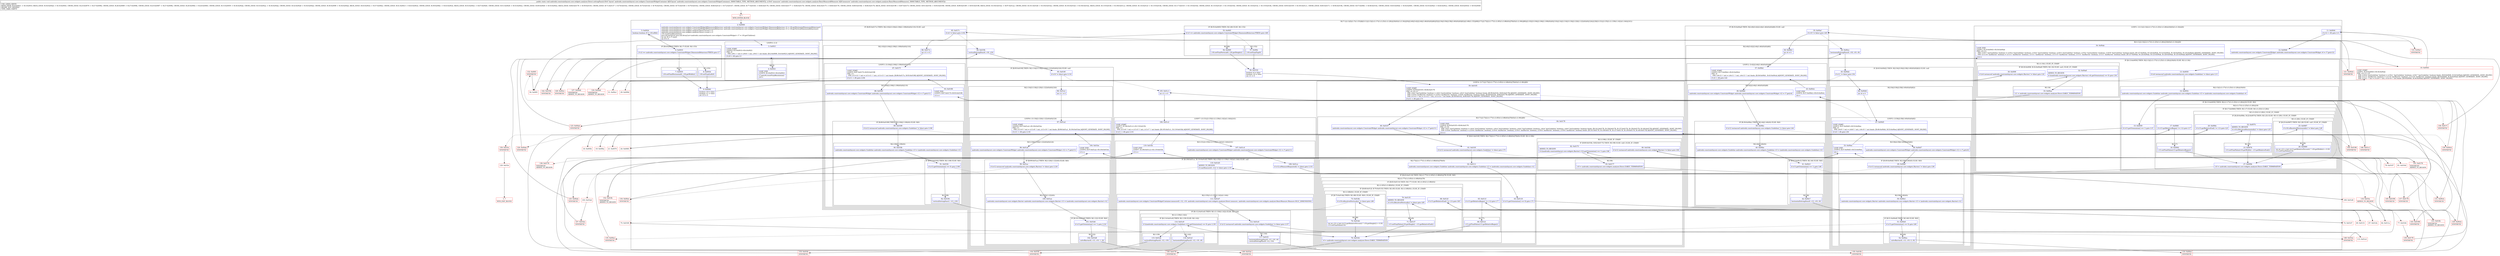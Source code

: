 digraph "CFG forandroidx.constraintlayout.core.widgets.analyzer.Direct.solvingPass(Landroidx\/constraintlayout\/core\/widgets\/ConstraintWidgetContainer;Landroidx\/constraintlayout\/core\/widgets\/analyzer\/BasicMeasure$Measurer;)V" {
subgraph cluster_Region_514141266 {
label = "R(17:1|(1:3)|5|(1:7)(1:153)|8|(3:11|(2:13|(2:(1:17)(1:(1:25)(1:(1:28)))|18)(0))(1:(1:34))|20)|(2:40|(3:42|(2:44|(1:46)(0))(0)|48))|52|(2:54|(3:56|(2:58|(1:60)(0))(0)|62))|(1:68)(1:152)|69|(3:71|(2:73|(2:(1:77)(1:(1:85)(1:(1:88)(0)))|78)(0))(1:(1:96))|80)|(2:102|(3:104|(2:106|(1:108)(0))(0)|110))|114|(2:116|(3:118|(2:120|(1:122)(0))(0)|124))|129|(3:131|(2:135|(1:(1:139)(1:142))(1:144))|141))";
node [shape=record,color=blue];
Node_2 [shape=record,label="{2\:\ 0x0000|androidx.constraintlayout.core.widgets.ConstraintWidget$DimensionBehaviour androidx.constraintlayout.core.widgets.ConstraintWidget.DimensionBehaviour r2 = r18.getHorizontalDimensionBehaviour()\landroidx.constraintlayout.core.widgets.ConstraintWidget$DimensionBehaviour androidx.constraintlayout.core.widgets.ConstraintWidget.DimensionBehaviour r3 = r18.getVerticalDimensionBehaviour()\landroidx.constraintlayout.core.widgets.analyzer.Direct.hcount = 0\landroidx.constraintlayout.core.widgets.analyzer.Direct.vcount = 0\lr18.resetFinalResolution()\ljava.util.ArrayList java.util.ArrayList\<androidx.constraintlayout.core.widgets.ConstraintWidget\> r7 = r18.getChildren()\lint int r8 = r7.size()\lint r9 = 0\l}"];
subgraph cluster_LoopRegion_335500008 {
label = "LOOP:0: (1:3)";
node [shape=record,color=blue];
Node_3 [shape=record,label="{3\:\ 0x001f|LOOP_START\lLOOP:0: B:3:0x001f\-\>B:4:0x0021\lPHI: r9 \l  PHI: (r9v1 'i' int) = (r9v0 'i' int), (r9v3 'i' int) binds: [B:2:0x0000, B:4:0x0021] A[DONT_GENERATE, DONT_INLINE]\l|if (r9 \< r8) goto L3\l}"];
subgraph cluster_Region_1711914124 {
label = "R(1:3)";
node [shape=record,color=blue];
Node_4 [shape=record,label="{4\:\ 0x0021|LOOP_END\lLOOP:0: B:3:0x001f\-\>B:4:0x0021\l|r7.get(r9).resetFinalResolution()\lr9++\l}"];
}
}
Node_5 [shape=record,label="{5\:\ 0x002d|boolean boolean r9 = r18.isRtl()\l}"];
subgraph cluster_IfRegion_637790249 {
label = "IF [B:6:0x0033] THEN: R(1:7) ELSE: R(1:153)";
node [shape=record,color=blue];
Node_6 [shape=record,label="{6\:\ 0x0033|if (r2 == androidx.constraintlayout.core.widgets.ConstraintWidget.DimensionBehaviour.FIXED) goto L7\l}"];
subgraph cluster_Region_713498916 {
label = "R(1:7)";
node [shape=record,color=blue];
Node_7 [shape=record,label="{7\:\ 0x0035|r18.setFinalHorizontal(0, r18.getWidth())\l}"];
}
subgraph cluster_Region_22609980 {
label = "R(1:153)";
node [shape=record,color=blue];
Node_8 [shape=record,label="{8\:\ 0x003d|r18.setFinalLeft(0)\l}"];
}
}
Node_9 [shape=record,label="{9\:\ 0x0040|boolean r10 = false\lboolean r11 = false\lint r12 = 0\l}"];
subgraph cluster_LoopRegion_390626473 {
label = "LOOP:1: (3:11|(2:13|(2:(1:17)(1:(1:25)(1:(1:28)))|18)(0))(1:(1:34))|20)";
node [shape=record,color=blue];
Node_11 [shape=record,label="{11\:\ 0x0044|if (r12 \< r8) goto L11\l}"];
subgraph cluster_Region_1375329187 {
label = "R(3:11|(2:13|(2:(1:17)(1:(1:25)(1:(1:28)))|18)(0))(1:(1:34))|20)";
node [shape=record,color=blue];
Node_12 [shape=record,label="{12\:\ 0x0046|androidx.constraintlayout.core.widgets.ConstraintWidget androidx.constraintlayout.core.widgets.ConstraintWidget r4 = r7.get(r12)\l}"];
subgraph cluster_IfRegion_330827552 {
label = "IF [B:13:0x0050] THEN: R(2:13|(2:(1:17)(1:(1:25)(1:(1:28)))|18)(0)) ELSE: R(1:(1:34))";
node [shape=record,color=blue];
Node_13 [shape=record,label="{13\:\ 0x0050|if ((r4 instanceof androidx.constraintlayout.core.widgets.Guideline) != false) goto L13\l}"];
subgraph cluster_Region_1151785643 {
label = "R(2:13|(2:(1:17)(1:(1:25)(1:(1:28)))|18)(0))";
node [shape=record,color=blue];
Node_14 [shape=record,label="{14\:\ 0x0052|androidx.constraintlayout.core.widgets.Guideline androidx.constraintlayout.core.widgets.Guideline r13 = (androidx.constraintlayout.core.widgets.Guideline) r4\l}"];
subgraph cluster_IfRegion_1815365573 {
label = "IF [B:15:0x0059] THEN: R(2:(1:17)(1:(1:25)(1:(1:28)))|18) ELSE: R(0)";
node [shape=record,color=blue];
Node_15 [shape=record,label="{15\:\ 0x0059|if (r13.getOrientation() == 1) goto L15\l}"];
subgraph cluster_Region_57888295 {
label = "R(2:(1:17)(1:(1:25)(1:(1:28)))|18)";
node [shape=record,color=blue];
subgraph cluster_IfRegion_1063705700 {
label = "IF [B:17:0x0060] THEN: R(1:17) ELSE: R(1:(1:25)(1:(1:28)))";
node [shape=record,color=blue];
Node_17 [shape=record,label="{17\:\ 0x0060|if (r13.getRelativeBegin() != (\-1)) goto L17\l}"];
subgraph cluster_Region_1306995361 {
label = "R(1:17)";
node [shape=record,color=blue];
Node_18 [shape=record,label="{18\:\ 0x0062|r13.setFinalValue(r13.getRelativeBegin())\l}"];
}
subgraph cluster_Region_1101172248 {
label = "R(1:(1:25)(1:(1:28))) | ELSE_IF_CHAIN\l";
node [shape=record,color=blue];
subgraph cluster_IfRegion_721468782 {
label = "IF [B:20:0x006e, B:22:0x0074] THEN: R(1:25) ELSE: R(1:(1:28)) | ELSE_IF_CHAIN\l";
node [shape=record,color=blue];
Node_20 [shape=record,label="{20\:\ 0x006e|if (r13.getRelativeEnd() != (\-1)) goto L23\l}"];
Node_22 [shape=record,label="{22\:\ 0x0074|ADDED_TO_REGION\l|if (r18.isResolvedHorizontally() != false) goto L25\l}"];
subgraph cluster_Region_1699012004 {
label = "R(1:25)";
node [shape=record,color=blue];
Node_23 [shape=record,label="{23\:\ 0x0076|r13.setFinalValue(r18.getWidth() \- r13.getRelativeEnd())\l}"];
}
subgraph cluster_Region_66743145 {
label = "R(1:(1:28)) | ELSE_IF_CHAIN\l";
node [shape=record,color=blue];
subgraph cluster_IfRegion_283632691 {
label = "IF [B:25:0x0087] THEN: R(1:28) ELSE: null | ELSE_IF_CHAIN\l";
node [shape=record,color=blue];
Node_25 [shape=record,label="{25\:\ 0x0087|if (r18.isResolvedHorizontally() != false) goto L28\l}"];
subgraph cluster_Region_1825089684 {
label = "R(1:28)";
node [shape=record,color=blue];
Node_26 [shape=record,label="{26\:\ 0x0089|int int r14 = (int) ((r13.getRelativePercent() * r18.getWidth()) + 0.5f)\lr13.setFinalValue(r14)\l}"];
}
}
}
}
}
}
Node_27 [shape=record,label="{27\:\ 0x009b|r10 = androidx.constraintlayout.core.widgets.analyzer.Direct.EARLY_TERMINATION\l}"];
}
subgraph cluster_Region_1500925683 {
label = "R(0)";
node [shape=record,color=blue];
}
}
}
subgraph cluster_Region_217176459 {
label = "R(1:(1:34)) | ELSE_IF_CHAIN\l";
node [shape=record,color=blue];
subgraph cluster_IfRegion_360607740 {
label = "IF [B:30:0x009f, B:32:0x00a8] THEN: R(1:34) ELSE: null | ELSE_IF_CHAIN\l";
node [shape=record,color=blue];
Node_30 [shape=record,label="{30\:\ 0x009f|if ((r4 instanceof androidx.constraintlayout.core.widgets.Barrier) != false) goto L32\l}"];
Node_32 [shape=record,label="{32\:\ 0x00a8|ADDED_TO_REGION\l|if (((androidx.constraintlayout.core.widgets.Barrier) r4).getOrientation() == 0) goto L34\l}"];
subgraph cluster_Region_1703235650 {
label = "R(1:34)";
node [shape=record,color=blue];
Node_33 [shape=record,label="{33\:\ 0x00aa|r11 = androidx.constraintlayout.core.widgets.analyzer.Direct.EARLY_TERMINATION\l}"];
}
}
}
}
Node_34 [shape=record,label="{34\:\ 0x00ab|LOOP_END\lLOOP:1: B:10:0x0043\-\>B:34:0x00ab\lPHI: r10 r11 \l  PHI: (r10v7 'hasGuideline' boolean) = (r10v2 'hasGuideline' boolean), (r10v2 'hasGuideline' boolean), (r10v2 'hasGuideline' boolean), (r10v2 'hasGuideline' boolean), (r10v8 'hasGuideline' boolean) binds: [B:127:0x00ab, B:124:0x00ab, B:123:0x00ab, B:126:0x00ab, B:125:0x00ab] A[DONT_GENERATE, DONT_INLINE]\l  PHI: (r11v16 'hasBarrier' boolean) = (r11v1 'hasBarrier' boolean), (r11v1 'hasBarrier' boolean), (r11v15 'hasBarrier' boolean), (r11v1 'hasBarrier' boolean), (r11v1 'hasBarrier' boolean) binds: [B:127:0x00ab, B:124:0x00ab, B:123:0x00ab, B:126:0x00ab, B:125:0x00ab] A[DONT_GENERATE, DONT_INLINE]\l|r12++\l}"];
}
}
subgraph cluster_IfRegion_316887029 {
label = "IF [B:35:0x00af] THEN: R(2:40|(3:42|(2:44|(1:46)(0))(0)|48)) ELSE: null";
node [shape=record,color=blue];
Node_35 [shape=record,label="{35\:\ 0x00af|if (r10 != false) goto L40\l}"];
subgraph cluster_Region_144159788 {
label = "R(2:40|(3:42|(2:44|(1:46)(0))(0)|48))";
node [shape=record,color=blue];
Node_36 [shape=record,label="{36\:\ 0x00b1|int r4 = 0\l}"];
subgraph cluster_LoopRegion_1921067526 {
label = "LOOP:2: (3:42|(2:44|(1:46)(0))(0)|48)";
node [shape=record,color=blue];
Node_37 [shape=record,label="{37\:\ 0x00b2|LOOP_START\lLOOP:2: B:37:0x00b2\-\>B:43:0x00cb\lPHI: r4 \l  PHI: (r4v12 'i' int) = (r4v11 'i' int), (r4v13 'i' int) binds: [B:36:0x00b1, B:43:0x00cb] A[DONT_GENERATE, DONT_INLINE]\l|if (r4 \< r8) goto L42\l}"];
subgraph cluster_Region_1753359125 {
label = "R(3:42|(2:44|(1:46)(0))(0)|48)";
node [shape=record,color=blue];
Node_38 [shape=record,label="{38\:\ 0x00b4|androidx.constraintlayout.core.widgets.ConstraintWidget androidx.constraintlayout.core.widgets.ConstraintWidget r12 = r7.get(r4)\l}"];
subgraph cluster_IfRegion_637421290 {
label = "IF [B:39:0x00bc] THEN: R(2:44|(1:46)(0)) ELSE: R(0)";
node [shape=record,color=blue];
Node_39 [shape=record,label="{39\:\ 0x00bc|if ((r12 instanceof androidx.constraintlayout.core.widgets.Guideline) != false) goto L44\l}"];
subgraph cluster_Region_99261543 {
label = "R(2:44|(1:46)(0))";
node [shape=record,color=blue];
Node_40 [shape=record,label="{40\:\ 0x00be|androidx.constraintlayout.core.widgets.Guideline androidx.constraintlayout.core.widgets.Guideline r13 = (androidx.constraintlayout.core.widgets.Guideline) r12\l}"];
subgraph cluster_IfRegion_649847055 {
label = "IF [B:41:0x00c5] THEN: R(1:46) ELSE: R(0)";
node [shape=record,color=blue];
Node_41 [shape=record,label="{41\:\ 0x00c5|if (r13.getOrientation() == 1) goto L46\l}"];
subgraph cluster_Region_1073347496 {
label = "R(1:46)";
node [shape=record,color=blue];
Node_42 [shape=record,label="{42\:\ 0x00c7|horizontalSolvingPass(0, r13, r19, r9)\l}"];
}
subgraph cluster_Region_1551915615 {
label = "R(0)";
node [shape=record,color=blue];
}
}
}
subgraph cluster_Region_1944714112 {
label = "R(0)";
node [shape=record,color=blue];
}
}
Node_43 [shape=record,label="{43\:\ 0x00cb|LOOP_END\lLOOP:2: B:37:0x00b2\-\>B:43:0x00cb\l|r4++\l}"];
}
}
}
}
Node_44 [shape=record,label="{44\:\ 0x00ce|horizontalSolvingPass(0, r18, r19, r9)\l}"];
subgraph cluster_IfRegion_1190765687 {
label = "IF [B:45:0x00d2] THEN: R(2:54|(3:56|(2:58|(1:60)(0))(0)|62)) ELSE: null";
node [shape=record,color=blue];
Node_45 [shape=record,label="{45\:\ 0x00d2|if (r11 != false) goto L54\l}"];
subgraph cluster_Region_224134594 {
label = "R(2:54|(3:56|(2:58|(1:60)(0))(0)|62))";
node [shape=record,color=blue];
Node_46 [shape=record,label="{46\:\ 0x00d4|int r4 = 0\l}"];
subgraph cluster_LoopRegion_453261633 {
label = "LOOP:3: (3:56|(2:58|(1:60)(0))(0)|62)";
node [shape=record,color=blue];
Node_47 [shape=record,label="{47\:\ 0x00d5|LOOP_START\lLOOP:3: B:47:0x00d5\-\>B:53:0x00ee\lPHI: r4 \l  PHI: (r4v9 'i' int) = (r4v8 'i' int), (r4v10 'i' int) binds: [B:46:0x00d4, B:53:0x00ee] A[DONT_GENERATE, DONT_INLINE]\l|if (r4 \< r8) goto L56\l}"];
subgraph cluster_Region_1148409081 {
label = "R(3:56|(2:58|(1:60)(0))(0)|62)";
node [shape=record,color=blue];
Node_48 [shape=record,label="{48\:\ 0x00d7|androidx.constraintlayout.core.widgets.ConstraintWidget androidx.constraintlayout.core.widgets.ConstraintWidget r12 = r7.get(r4)\l}"];
subgraph cluster_IfRegion_1882963955 {
label = "IF [B:49:0x00df] THEN: R(2:58|(1:60)(0)) ELSE: R(0)";
node [shape=record,color=blue];
Node_49 [shape=record,label="{49\:\ 0x00df|if ((r12 instanceof androidx.constraintlayout.core.widgets.Barrier) != false) goto L58\l}"];
subgraph cluster_Region_367438424 {
label = "R(2:58|(1:60)(0))";
node [shape=record,color=blue];
Node_50 [shape=record,label="{50\:\ 0x00e1|androidx.constraintlayout.core.widgets.Barrier androidx.constraintlayout.core.widgets.Barrier r13 = (androidx.constraintlayout.core.widgets.Barrier) r12\l}"];
subgraph cluster_IfRegion_1703464778 {
label = "IF [B:51:0x00e8] THEN: R(1:60) ELSE: R(0)";
node [shape=record,color=blue];
Node_51 [shape=record,label="{51\:\ 0x00e8|if (r13.getOrientation() == 0) goto L60\l}"];
subgraph cluster_Region_2147344182 {
label = "R(1:60)";
node [shape=record,color=blue];
Node_52 [shape=record,label="{52\:\ 0x00ea|solveBarrier(0, r13, r19, 0, r9)\l}"];
}
subgraph cluster_Region_402858712 {
label = "R(0)";
node [shape=record,color=blue];
}
}
}
subgraph cluster_Region_448564690 {
label = "R(0)";
node [shape=record,color=blue];
}
}
Node_53 [shape=record,label="{53\:\ 0x00ee|LOOP_END\lLOOP:3: B:47:0x00d5\-\>B:53:0x00ee\l|r4++\l}"];
}
}
}
}
subgraph cluster_IfRegion_329772875 {
label = "IF [B:55:0x00f3] THEN: R(1:68) ELSE: R(1:152)";
node [shape=record,color=blue];
Node_55 [shape=record,label="{55\:\ 0x00f3|if (r3 == androidx.constraintlayout.core.widgets.ConstraintWidget.DimensionBehaviour.FIXED) goto L68\l}"];
subgraph cluster_Region_1144028792 {
label = "R(1:68)";
node [shape=record,color=blue];
Node_56 [shape=record,label="{56\:\ 0x00f5|r18.setFinalVertical(0, r18.getHeight())\l}"];
}
subgraph cluster_Region_2017044613 {
label = "R(1:152)";
node [shape=record,color=blue];
Node_57 [shape=record,label="{57\:\ 0x00fe|r18.setFinalTop(0)\l}"];
}
}
Node_58 [shape=record,label="{58\:\ 0x0102|boolean r4 = false\lboolean r10 = false\lint r11 = 0\l}"];
subgraph cluster_LoopRegion_1921335515 {
label = "LOOP:4: (3:71|(2:73|(2:(1:77)(1:(1:85)(1:(1:88)(0)))|78)(0))(1:(1:96))|80)";
node [shape=record,color=blue];
Node_59 [shape=record,label="{59\:\ 0x0105|LOOP_START\lLOOP:4: B:59:0x0105\-\>B:84:0x0178\lPHI: r4 r10 r11 \l  PHI: (r4v4 'hasGuideline' boolean) = (r4v3 'hasGuideline' boolean), (r4v5 'hasGuideline' boolean) binds: [B:58:0x0102, B:84:0x0178] A[DONT_GENERATE, DONT_INLINE]\l  PHI: (r10v4 'hasBarrier' boolean) = (r10v3 'hasBarrier' boolean), (r10v6 'hasBarrier' boolean) binds: [B:58:0x0102, B:84:0x0178] A[DONT_GENERATE, DONT_INLINE]\l  PHI: (r11v3 'i' int) = (r11v2 'i' int), (r11v14 'i' int) binds: [B:58:0x0102, B:84:0x0178] A[DONT_GENERATE, DONT_INLINE]\l|if (r11 \< r8) goto L71\l}"];
subgraph cluster_Region_1865776423 {
label = "R(3:71|(2:73|(2:(1:77)(1:(1:85)(1:(1:88)(0)))|78)(0))(1:(1:96))|80)";
node [shape=record,color=blue];
Node_60 [shape=record,label="{60\:\ 0x0107|androidx.constraintlayout.core.widgets.ConstraintWidget androidx.constraintlayout.core.widgets.ConstraintWidget r12 = r7.get(r11)\l}"];
subgraph cluster_IfRegion_440046444 {
label = "IF [B:61:0x010f] THEN: R(2:73|(2:(1:77)(1:(1:85)(1:(1:88)(0)))|78)(0)) ELSE: R(1:(1:96))";
node [shape=record,color=blue];
Node_61 [shape=record,label="{61\:\ 0x010f|if ((r12 instanceof androidx.constraintlayout.core.widgets.Guideline) != false) goto L73\l}"];
subgraph cluster_Region_1347665885 {
label = "R(2:73|(2:(1:77)(1:(1:85)(1:(1:88)(0)))|78)(0))";
node [shape=record,color=blue];
Node_62 [shape=record,label="{62\:\ 0x0111|androidx.constraintlayout.core.widgets.Guideline androidx.constraintlayout.core.widgets.Guideline r13 = (androidx.constraintlayout.core.widgets.Guideline) r12\l}"];
subgraph cluster_IfRegion_141637750 {
label = "IF [B:63:0x0118] THEN: R(2:(1:77)(1:(1:85)(1:(1:88)(0)))|78) ELSE: R(0)";
node [shape=record,color=blue];
Node_63 [shape=record,label="{63\:\ 0x0118|if (r13.getOrientation() == 0) goto L75\l}"];
subgraph cluster_Region_1600309497 {
label = "R(2:(1:77)(1:(1:85)(1:(1:88)(0)))|78)";
node [shape=record,color=blue];
subgraph cluster_IfRegion_1176398823 {
label = "IF [B:65:0x011f] THEN: R(1:77) ELSE: R(1:(1:85)(1:(1:88)(0)))";
node [shape=record,color=blue];
Node_65 [shape=record,label="{65\:\ 0x011f|if (r13.getRelativeBegin() != (\-1)) goto L77\l}"];
subgraph cluster_Region_201230766 {
label = "R(1:77)";
node [shape=record,color=blue];
Node_66 [shape=record,label="{66\:\ 0x0121|r13.setFinalValue(r13.getRelativeBegin())\l}"];
}
subgraph cluster_Region_2041397432 {
label = "R(1:(1:85)(1:(1:88)(0))) | ELSE_IF_CHAIN\l";
node [shape=record,color=blue];
subgraph cluster_IfRegion_1188522411 {
label = "IF [B:68:0x012f, B:70:0x0135] THEN: R(1:85) ELSE: R(1:(1:88)(0)) | ELSE_IF_CHAIN\l";
node [shape=record,color=blue];
Node_68 [shape=record,label="{68\:\ 0x012f|if (r13.getRelativeEnd() != (\-1)) goto L83\l}"];
Node_70 [shape=record,label="{70\:\ 0x0135|ADDED_TO_REGION\l|if (r18.isResolvedVertically() != false) goto L85\l}"];
subgraph cluster_Region_1206147983 {
label = "R(1:85)";
node [shape=record,color=blue];
Node_71 [shape=record,label="{71\:\ 0x0137|r13.setFinalValue(r18.getHeight() \- r13.getRelativeEnd())\l}"];
}
subgraph cluster_Region_125927490 {
label = "R(1:(1:88)(0)) | ELSE_IF_CHAIN\l";
node [shape=record,color=blue];
subgraph cluster_IfRegion_1074130292 {
label = "IF [B:73:0x014b] THEN: R(1:88) ELSE: R(0) | ELSE_IF_CHAIN\l";
node [shape=record,color=blue];
Node_73 [shape=record,label="{73\:\ 0x014b|if (r18.isResolvedVertically() != false) goto L88\l}"];
subgraph cluster_Region_1922060743 {
label = "R(1:88)";
node [shape=record,color=blue];
Node_74 [shape=record,label="{74\:\ 0x014d|int int r14 = (int) ((r13.getRelativePercent() * r18.getHeight()) + 0.5f)\lr13.setFinalValue(r14)\l}"];
}
subgraph cluster_Region_1967982705 {
label = "R(0)";
node [shape=record,color=blue];
}
}
}
}
}
}
Node_76 [shape=record,label="{76\:\ 0x0162|r4 = androidx.constraintlayout.core.widgets.analyzer.Direct.EARLY_TERMINATION\l}"];
}
subgraph cluster_Region_1727413984 {
label = "R(0)";
node [shape=record,color=blue];
}
}
}
subgraph cluster_Region_1845375468 {
label = "R(1:(1:96)) | ELSE_IF_CHAIN\l";
node [shape=record,color=blue];
subgraph cluster_IfRegion_915369327 {
label = "IF [B:80:0x016b, B:82:0x0175] THEN: R(1:96) ELSE: null | ELSE_IF_CHAIN\l";
node [shape=record,color=blue];
Node_80 [shape=record,label="{80\:\ 0x016b|if ((r12 instanceof androidx.constraintlayout.core.widgets.Barrier) != false) goto L94\l}"];
Node_82 [shape=record,label="{82\:\ 0x0175|ADDED_TO_REGION\l|if (((androidx.constraintlayout.core.widgets.Barrier) r12).getOrientation() == 1) goto L96\l}"];
subgraph cluster_Region_406779387 {
label = "R(1:96)";
node [shape=record,color=blue];
Node_83 [shape=record,label="{83\:\ 0x0177|r10 = androidx.constraintlayout.core.widgets.analyzer.Direct.EARLY_TERMINATION\l}"];
}
}
}
}
Node_84 [shape=record,label="{84\:\ 0x0178|LOOP_END\lLOOP:4: B:59:0x0105\-\>B:84:0x0178\lPHI: r4 r10 \l  PHI: (r4v5 'hasGuideline' boolean) = (r4v4 'hasGuideline' boolean), (r4v4 'hasGuideline' boolean), (r4v4 'hasGuideline' boolean), (r4v4 'hasGuideline' boolean), (r4v6 'hasGuideline' boolean) binds: [B:141:0x0178, B:138:0x0178, B:137:0x0178, B:139:0x0178, B:140:0x0178] A[DONT_GENERATE, DONT_INLINE]\l  PHI: (r10v6 'hasBarrier' boolean) = (r10v4 'hasBarrier' boolean), (r10v4 'hasBarrier' boolean), (r10v5 'hasBarrier' boolean), (r10v4 'hasBarrier' boolean), (r10v4 'hasBarrier' boolean) binds: [B:141:0x0178, B:138:0x0178, B:137:0x0178, B:139:0x0178, B:140:0x0178] A[DONT_GENERATE, DONT_INLINE]\l|r11++\l}"];
}
}
subgraph cluster_IfRegion_1475786759 {
label = "IF [B:85:0x017c] THEN: R(2:102|(3:104|(2:106|(1:108)(0))(0)|110)) ELSE: null";
node [shape=record,color=blue];
Node_85 [shape=record,label="{85\:\ 0x017c|if (r4 != false) goto L102\l}"];
subgraph cluster_Region_1048486132 {
label = "R(2:102|(3:104|(2:106|(1:108)(0))(0)|110))";
node [shape=record,color=blue];
Node_86 [shape=record,label="{86\:\ 0x017e|int r11 = 0\l}"];
subgraph cluster_LoopRegion_645711638 {
label = "LOOP:5: (3:104|(2:106|(1:108)(0))(0)|110)";
node [shape=record,color=blue];
Node_87 [shape=record,label="{87\:\ 0x017f|LOOP_START\lLOOP:5: B:87:0x017f\-\>B:93:0x0198\lPHI: r11 \l  PHI: (r11v12 'i' int) = (r11v11 'i' int), (r11v13 'i' int) binds: [B:86:0x017e, B:93:0x0198] A[DONT_GENERATE, DONT_INLINE]\l|if (r11 \< r8) goto L104\l}"];
subgraph cluster_Region_1880004513 {
label = "R(3:104|(2:106|(1:108)(0))(0)|110)";
node [shape=record,color=blue];
Node_88 [shape=record,label="{88\:\ 0x0181|androidx.constraintlayout.core.widgets.ConstraintWidget androidx.constraintlayout.core.widgets.ConstraintWidget r12 = r7.get(r11)\l}"];
subgraph cluster_IfRegion_111807239 {
label = "IF [B:89:0x0189] THEN: R(2:106|(1:108)(0)) ELSE: R(0)";
node [shape=record,color=blue];
Node_89 [shape=record,label="{89\:\ 0x0189|if ((r12 instanceof androidx.constraintlayout.core.widgets.Guideline) != false) goto L106\l}"];
subgraph cluster_Region_1212177530 {
label = "R(2:106|(1:108)(0))";
node [shape=record,color=blue];
Node_90 [shape=record,label="{90\:\ 0x018b|androidx.constraintlayout.core.widgets.Guideline androidx.constraintlayout.core.widgets.Guideline r13 = (androidx.constraintlayout.core.widgets.Guideline) r12\l}"];
subgraph cluster_IfRegion_128721610 {
label = "IF [B:91:0x0192] THEN: R(1:108) ELSE: R(0)";
node [shape=record,color=blue];
Node_91 [shape=record,label="{91\:\ 0x0192|if (r13.getOrientation() == 0) goto L108\l}"];
subgraph cluster_Region_1285446603 {
label = "R(1:108)";
node [shape=record,color=blue];
Node_92 [shape=record,label="{92\:\ 0x0194|verticalSolvingPass(1, r13, r19)\l}"];
}
subgraph cluster_Region_41885546 {
label = "R(0)";
node [shape=record,color=blue];
}
}
}
subgraph cluster_Region_535593428 {
label = "R(0)";
node [shape=record,color=blue];
}
}
Node_93 [shape=record,label="{93\:\ 0x0198|LOOP_END\lLOOP:5: B:87:0x017f\-\>B:93:0x0198\l|r11++\l}"];
}
}
}
}
Node_94 [shape=record,label="{94\:\ 0x019b|verticalSolvingPass(0, r18, r19)\l}"];
subgraph cluster_IfRegion_334438551 {
label = "IF [B:95:0x019f] THEN: R(2:116|(3:118|(2:120|(1:122)(0))(0)|124)) ELSE: null";
node [shape=record,color=blue];
Node_95 [shape=record,label="{95\:\ 0x019f|if (r10 != false) goto L116\l}"];
subgraph cluster_Region_2052444031 {
label = "R(2:116|(3:118|(2:120|(1:122)(0))(0)|124))";
node [shape=record,color=blue];
Node_96 [shape=record,label="{96\:\ 0x01a1|int r11 = 0\l}"];
subgraph cluster_LoopRegion_1565923525 {
label = "LOOP:6: (3:118|(2:120|(1:122)(0))(0)|124)";
node [shape=record,color=blue];
Node_97 [shape=record,label="{97\:\ 0x01a2|LOOP_START\lLOOP:6: B:97:0x01a2\-\>B:104:0x01be\lPHI: r11 \l  PHI: (r11v9 'i' int) = (r11v8 'i' int), (r11v10 'i' int) binds: [B:96:0x01a1, B:104:0x01be] A[DONT_GENERATE, DONT_INLINE]\l|if (r11 \< r8) goto L118\l}"];
subgraph cluster_Region_158173246 {
label = "R(3:118|(2:120|(1:122)(0))(0)|124)";
node [shape=record,color=blue];
Node_98 [shape=record,label="{98\:\ 0x01a4|androidx.constraintlayout.core.widgets.ConstraintWidget androidx.constraintlayout.core.widgets.ConstraintWidget r12 = r7.get(r11)\l}"];
subgraph cluster_IfRegion_1709945068 {
label = "IF [B:99:0x01ac] THEN: R(2:120|(1:122)(0)) ELSE: R(0)";
node [shape=record,color=blue];
Node_99 [shape=record,label="{99\:\ 0x01ac|if ((r12 instanceof androidx.constraintlayout.core.widgets.Barrier) != false) goto L120\l}"];
subgraph cluster_Region_461024219 {
label = "R(2:120|(1:122)(0))";
node [shape=record,color=blue];
Node_100 [shape=record,label="{100\:\ 0x01ae|androidx.constraintlayout.core.widgets.Barrier androidx.constraintlayout.core.widgets.Barrier r13 = (androidx.constraintlayout.core.widgets.Barrier) r12\l}"];
subgraph cluster_IfRegion_1778689276 {
label = "IF [B:101:0x01b6] THEN: R(1:122) ELSE: R(0)";
node [shape=record,color=blue];
Node_101 [shape=record,label="{101\:\ 0x01b6|if (r13.getOrientation() == 1) goto L122\l}"];
subgraph cluster_Region_310403132 {
label = "R(1:122)";
node [shape=record,color=blue];
Node_102 [shape=record,label="{102\:\ 0x01b8|solveBarrier(0, r13, r19, 1, r9)\l}"];
}
subgraph cluster_Region_1220197879 {
label = "R(0)";
node [shape=record,color=blue];
}
}
}
subgraph cluster_Region_1415025757 {
label = "R(0)";
node [shape=record,color=blue];
}
}
Node_104 [shape=record,label="{104\:\ 0x01be|LOOP_END\lLOOP:6: B:97:0x01a2\-\>B:104:0x01be\l|r11++\l}"];
}
}
}
}
Node_105 [shape=record,label="{105\:\ 0x01c1|int r11 = 0\l}"];
subgraph cluster_LoopRegion_1738730527 {
label = "LOOP:7: (3:131|(2:135|(1:(1:139)(1:142))(1:144))|141)";
node [shape=record,color=blue];
Node_106 [shape=record,label="{106\:\ 0x01c2|LOOP_START\lLOOP:7: B:106:0x01c2\-\>B:119:0x01fb\lPHI: r11 \l  PHI: (r11v6 'i' int) = (r11v5 'i' int), (r11v7 'i' int) binds: [B:105:0x01c1, B:119:0x01fb] A[DONT_GENERATE, DONT_INLINE]\l|if (r11 \< r8) goto L131\l}"];
subgraph cluster_Region_1474810230 {
label = "R(3:131|(2:135|(1:(1:139)(1:142))(1:144))|141)";
node [shape=record,color=blue];
Node_107 [shape=record,label="{107\:\ 0x01c4|androidx.constraintlayout.core.widgets.ConstraintWidget androidx.constraintlayout.core.widgets.ConstraintWidget r12 = r7.get(r11)\l}"];
subgraph cluster_IfRegion_1518540563 {
label = "IF [B:108:0x01ce, B:110:0x01d5] THEN: R(2:135|(1:(1:139)(1:142))(1:144)) ELSE: null";
node [shape=record,color=blue];
Node_108 [shape=record,label="{108\:\ 0x01ce|if (r12.isMeasureRequested() != false) goto L133\l}"];
Node_110 [shape=record,label="{110\:\ 0x01d5|ADDED_TO_REGION\l|if (canMeasure(0, r12) != false) goto L135\l}"];
subgraph cluster_Region_945273540 {
label = "R(2:135|(1:(1:139)(1:142))(1:144))";
node [shape=record,color=blue];
Node_111 [shape=record,label="{111\:\ 0x01d7|androidx.constraintlayout.core.widgets.ConstraintWidgetContainer.measure(0, r12, r19, androidx.constraintlayout.core.widgets.analyzer.Direct.measure, androidx.constraintlayout.core.widgets.analyzer.BasicMeasure.Measure.SELF_DIMENSIONS)\l}"];
subgraph cluster_IfRegion_1470693656 {
label = "IF [B:112:0x01e0] THEN: R(1:(1:139)(1:142)) ELSE: R(1:144)";
node [shape=record,color=blue];
Node_112 [shape=record,label="{112\:\ 0x01e0|if ((r12 instanceof androidx.constraintlayout.core.widgets.Guideline) != false) goto L137\l}"];
subgraph cluster_Region_782845426 {
label = "R(1:(1:139)(1:142))";
node [shape=record,color=blue];
subgraph cluster_IfRegion_1034451170 {
label = "IF [B:114:0x01e9] THEN: R(1:139) ELSE: R(1:142)";
node [shape=record,color=blue];
Node_114 [shape=record,label="{114\:\ 0x01e9|if (((androidx.constraintlayout.core.widgets.Guideline) r12).getOrientation() == 0) goto L139\l}"];
subgraph cluster_Region_2136071115 {
label = "R(1:139)";
node [shape=record,color=blue];
Node_115 [shape=record,label="{115\:\ 0x01eb|verticalSolvingPass(0, r12, r19)\l}"];
}
subgraph cluster_Region_1647490151 {
label = "R(1:142)";
node [shape=record,color=blue];
Node_116 [shape=record,label="{116\:\ 0x01ef|horizontalSolvingPass(0, r12, r19, r9)\l}"];
}
}
}
subgraph cluster_Region_308684594 {
label = "R(1:144)";
node [shape=record,color=blue];
Node_117 [shape=record,label="{117\:\ 0x01f3|horizontalSolvingPass(0, r12, r19, r9)\lverticalSolvingPass(0, r12, r19)\l}"];
}
}
}
}
Node_119 [shape=record,label="{119\:\ 0x01fb|LOOP_END\lLOOP:7: B:106:0x01c2\-\>B:119:0x01fb\l|r11++\l}"];
}
}
}
Node_0 [shape=record,color=red,label="{0\:\ ?|MTH_ENTER_BLOCK\l}"];
Node_121 [shape=record,color=red,label="{121\:\ 0x002d|SYNTHETIC\l}"];
Node_10 [shape=record,color=red,label="{10\:\ 0x0043|LOOP_START\lLOOP:1: B:10:0x0043\-\>B:34:0x00ab\lPHI: r10 r11 r12 \l  PHI: (r10v2 'hasGuideline' boolean) = (r10v1 'hasGuideline' boolean), (r10v7 'hasGuideline' boolean) binds: [B:9:0x0040, B:34:0x00ab] A[DONT_GENERATE, DONT_INLINE]\l  PHI: (r11v1 'hasBarrier' boolean) = (r11v0 'hasBarrier' boolean), (r11v16 'hasBarrier' boolean) binds: [B:9:0x0040, B:34:0x00ab] A[DONT_GENERATE, DONT_INLINE]\l  PHI: (r12v1 'i' int) = (r12v0 'i' int), (r12v16 'i' int) binds: [B:9:0x0040, B:34:0x00ab] A[DONT_GENERATE, DONT_INLINE]\l}"];
Node_16 [shape=record,color=red,label="{16\:\ 0x005b}"];
Node_125 [shape=record,color=red,label="{125\:\ 0x00ab|SYNTHETIC\l}"];
Node_19 [shape=record,color=red,label="{19\:\ 0x006a}"];
Node_21 [shape=record,color=red,label="{21\:\ 0x0070}"];
Node_24 [shape=record,color=red,label="{24\:\ 0x0083}"];
Node_126 [shape=record,color=red,label="{126\:\ 0x00ab|SYNTHETIC\l}"];
Node_29 [shape=record,color=red,label="{29\:\ 0x009d}"];
Node_31 [shape=record,color=red,label="{31\:\ 0x00a1}"];
Node_123 [shape=record,color=red,label="{123\:\ 0x00ab|SYNTHETIC\l}"];
Node_124 [shape=record,color=red,label="{124\:\ 0x00ab|SYNTHETIC\lADDED_TO_REGION\l}"];
Node_127 [shape=record,color=red,label="{127\:\ 0x00ab|SYNTHETIC\lADDED_TO_REGION\l}"];
Node_122 [shape=record,color=red,label="{122\:\ 0x00af|SYNTHETIC\l}"];
Node_129 [shape=record,color=red,label="{129\:\ 0x00cb|SYNTHETIC\l}"];
Node_131 [shape=record,color=red,label="{131\:\ 0x00cb|SYNTHETIC\l}"];
Node_130 [shape=record,color=red,label="{130\:\ 0x00cb|SYNTHETIC\l}"];
Node_128 [shape=record,color=red,label="{128\:\ 0x00ce|SYNTHETIC\l}"];
Node_133 [shape=record,color=red,label="{133\:\ 0x00ee|SYNTHETIC\l}"];
Node_135 [shape=record,color=red,label="{135\:\ 0x00ee|SYNTHETIC\l}"];
Node_134 [shape=record,color=red,label="{134\:\ 0x00ee|SYNTHETIC\l}"];
Node_132 [shape=record,color=red,label="{132\:\ 0x00f1|SYNTHETIC\l}"];
Node_54 [shape=record,color=red,label="{54\:\ 0x00f1}"];
Node_64 [shape=record,color=red,label="{64\:\ 0x011a}"];
Node_140 [shape=record,color=red,label="{140\:\ 0x0178|SYNTHETIC\l}"];
Node_67 [shape=record,color=red,label="{67\:\ 0x012b}"];
Node_69 [shape=record,color=red,label="{69\:\ 0x0131}"];
Node_72 [shape=record,color=red,label="{72\:\ 0x0147}"];
Node_75 [shape=record,color=red,label="{75\:\ 0x0160}"];
Node_77 [shape=record,color=red,label="{77\:\ 0x0164}"];
Node_139 [shape=record,color=red,label="{139\:\ 0x0178|SYNTHETIC\l}"];
Node_79 [shape=record,color=red,label="{79\:\ 0x0167}"];
Node_81 [shape=record,color=red,label="{81\:\ 0x016d}"];
Node_137 [shape=record,color=red,label="{137\:\ 0x0178|SYNTHETIC\l}"];
Node_138 [shape=record,color=red,label="{138\:\ 0x0178|SYNTHETIC\lADDED_TO_REGION\l}"];
Node_141 [shape=record,color=red,label="{141\:\ 0x0178|SYNTHETIC\lADDED_TO_REGION\l}"];
Node_136 [shape=record,color=red,label="{136\:\ 0x017c|SYNTHETIC\l}"];
Node_143 [shape=record,color=red,label="{143\:\ 0x0198|SYNTHETIC\l}"];
Node_145 [shape=record,color=red,label="{145\:\ 0x0198|SYNTHETIC\l}"];
Node_144 [shape=record,color=red,label="{144\:\ 0x0198|SYNTHETIC\l}"];
Node_142 [shape=record,color=red,label="{142\:\ 0x019b|SYNTHETIC\l}"];
Node_149 [shape=record,color=red,label="{149\:\ 0x01be|SYNTHETIC\l}"];
Node_148 [shape=record,color=red,label="{148\:\ 0x01be|SYNTHETIC\l}"];
Node_103 [shape=record,color=red,label="{103\:\ 0x01bd}"];
Node_147 [shape=record,color=red,label="{147\:\ 0x01be|SYNTHETIC\l}"];
Node_146 [shape=record,color=red,label="{146\:\ 0x01c1|SYNTHETIC\l}"];
Node_109 [shape=record,color=red,label="{109\:\ 0x01d0}"];
Node_113 [shape=record,color=red,label="{113\:\ 0x01e2}"];
Node_153 [shape=record,color=red,label="{153\:\ 0x01fb|SYNTHETIC\l}"];
Node_154 [shape=record,color=red,label="{154\:\ 0x01fb|SYNTHETIC\l}"];
Node_155 [shape=record,color=red,label="{155\:\ 0x01fb|SYNTHETIC\l}"];
Node_152 [shape=record,color=red,label="{152\:\ 0x01fb|SYNTHETIC\lADDED_TO_REGION\l}"];
Node_118 [shape=record,color=red,label="{118\:\ 0x01fa|ADDED_TO_REGION\l}"];
Node_151 [shape=record,color=red,label="{151\:\ 0x01fb|SYNTHETIC\lADDED_TO_REGION\l}"];
Node_150 [shape=record,color=red,label="{150\:\ 0x01fe|SYNTHETIC\l}"];
Node_120 [shape=record,color=red,label="{120\:\ 0x01fe}"];
Node_1 [shape=record,color=red,label="{1\:\ ?|MTH_EXIT_BLOCK\l}"];
MethodNode[shape=record,label="{public static void androidx.constraintlayout.core.widgets.analyzer.Direct.solvingPass((r18v0 'layout' androidx.constraintlayout.core.widgets.ConstraintWidgetContainer A[D('layout' androidx.constraintlayout.core.widgets.ConstraintWidgetContainer), IMMUTABLE_TYPE, METHOD_ARGUMENT]), (r19v0 'measurer' androidx.constraintlayout.core.widgets.analyzer.BasicMeasure$Measurer A[D('measurer' androidx.constraintlayout.core.widgets.analyzer.BasicMeasure$Measurer), IMMUTABLE_TYPE, METHOD_ARGUMENT]))  | USE_LINES_HINTS\lBACK_EDGE: B:4:0x0021 \-\> B:3:0x001f, BACK_EDGE: B:34:0x00ab \-\> B:10:0x0043, CROSS_EDGE: B:23:0x0076 \-\> B:27:0x009b, CROSS_EDGE: B:26:0x0089 \-\> B:27:0x009b, CROSS_EDGE: B:25:0x0087 \-\> B:27:0x009b, CROSS_EDGE: B:20:0x006e \-\> B:24:0x0083, CROSS_EDGE: B:15:0x0059 \-\> B:34:0x00ab, CROSS_EDGE: B:33:0x00aa \-\> B:34:0x00ab, CROSS_EDGE: B:32:0x00a8 \-\> B:34:0x00ab, CROSS_EDGE: B:30:0x009f \-\> B:34:0x00ab, BACK_EDGE: B:43:0x00cb \-\> B:37:0x00b2, CROSS_EDGE: B:41:0x00c5 \-\> B:43:0x00cb, CROSS_EDGE: B:39:0x00bc \-\> B:43:0x00cb, BACK_EDGE: B:53:0x00ee \-\> B:47:0x00d5, CROSS_EDGE: B:51:0x00e8 \-\> B:53:0x00ee, CROSS_EDGE: B:49:0x00df \-\> B:53:0x00ee, BACK_EDGE: B:84:0x0178 \-\> B:59:0x0105, CROSS_EDGE: B:71:0x0137 \-\> B:76:0x0162, CROSS_EDGE: B:74:0x014d \-\> B:76:0x0162, CROSS_EDGE: B:75:0x0160 \-\> B:76:0x0162, CROSS_EDGE: B:68:0x012f \-\> B:72:0x0147, CROSS_EDGE: B:77:0x0164 \-\> B:84:0x0178, CROSS_EDGE: B:83:0x0177 \-\> B:84:0x0178, CROSS_EDGE: B:82:0x0175 \-\> B:84:0x0178, CROSS_EDGE: B:80:0x016b \-\> B:84:0x0178, BACK_EDGE: B:93:0x0198 \-\> B:87:0x017f, CROSS_EDGE: B:91:0x0192 \-\> B:93:0x0198, CROSS_EDGE: B:89:0x0189 \-\> B:93:0x0198, BACK_EDGE: B:104:0x01be \-\> B:97:0x01a2, CROSS_EDGE: B:101:0x01b6 \-\> B:104:0x01be, CROSS_EDGE: B:103:0x01bd \-\> B:104:0x01be, BACK_EDGE: B:119:0x01fb \-\> B:106:0x01c2, CROSS_EDGE: B:116:0x01ef \-\> B:119:0x01fb, CROSS_EDGE: B:117:0x01f3 \-\> B:119:0x01fb, CROSS_EDGE: B:110:0x01d5 \-\> B:119:0x01fb, CROSS_EDGE: B:118:0x01fa \-\> B:119:0x01fb, CROSS_EDGE: B:95:0x019f \-\> B:105:0x01c1, CROSS_EDGE: B:85:0x017c \-\> B:94:0x019b, CROSS_EDGE: B:57:0x00fe \-\> B:58:0x0102, CROSS_EDGE: B:45:0x00d2 \-\> B:54:0x00f1, CROSS_EDGE: B:35:0x00af \-\> B:44:0x00ce, CROSS_EDGE: B:8:0x003d \-\> B:9:0x0040\lINLINE_NOT_NEEDED\lTYPE_VARS: EMPTY\l}"];
MethodNode -> Node_0;Node_2 -> Node_3;
Node_3 -> Node_4;
Node_3 -> Node_121[style=dashed];
Node_4 -> Node_3;
Node_5 -> Node_6;
Node_6 -> Node_7;
Node_6 -> Node_8[style=dashed];
Node_7 -> Node_9;
Node_8 -> Node_9;
Node_9 -> Node_10;
Node_11 -> Node_12;
Node_11 -> Node_122[style=dashed];
Node_12 -> Node_13;
Node_13 -> Node_14;
Node_13 -> Node_29[style=dashed];
Node_14 -> Node_15;
Node_15 -> Node_16;
Node_15 -> Node_126[style=dashed];
Node_17 -> Node_18;
Node_17 -> Node_19[style=dashed];
Node_18 -> Node_27;
Node_20 -> Node_21;
Node_20 -> Node_24[style=dashed];
Node_22 -> Node_23;
Node_22 -> Node_24[style=dashed];
Node_23 -> Node_27;
Node_25 -> Node_26;
Node_25 -> Node_27[style=dashed];
Node_26 -> Node_27;
Node_27 -> Node_125;
Node_30 -> Node_31;
Node_30 -> Node_127[style=dashed];
Node_32 -> Node_33;
Node_32 -> Node_124[style=dashed];
Node_33 -> Node_123;
Node_34 -> Node_10;
Node_35 -> Node_36;
Node_35 -> Node_44[style=dashed];
Node_36 -> Node_37;
Node_37 -> Node_38;
Node_37 -> Node_128[style=dashed];
Node_38 -> Node_39;
Node_39 -> Node_40;
Node_39 -> Node_130[style=dashed];
Node_40 -> Node_41;
Node_41 -> Node_42;
Node_41 -> Node_131[style=dashed];
Node_42 -> Node_129;
Node_43 -> Node_37;
Node_44 -> Node_45;
Node_45 -> Node_46;
Node_45 -> Node_54[style=dashed];
Node_46 -> Node_47;
Node_47 -> Node_48;
Node_47 -> Node_132[style=dashed];
Node_48 -> Node_49;
Node_49 -> Node_50;
Node_49 -> Node_134[style=dashed];
Node_50 -> Node_51;
Node_51 -> Node_52;
Node_51 -> Node_135[style=dashed];
Node_52 -> Node_133;
Node_53 -> Node_47;
Node_55 -> Node_56;
Node_55 -> Node_57[style=dashed];
Node_56 -> Node_58;
Node_57 -> Node_58;
Node_58 -> Node_59;
Node_59 -> Node_60;
Node_59 -> Node_136[style=dashed];
Node_60 -> Node_61;
Node_61 -> Node_62;
Node_61 -> Node_79[style=dashed];
Node_62 -> Node_63;
Node_63 -> Node_64;
Node_63 -> Node_77[style=dashed];
Node_65 -> Node_66;
Node_65 -> Node_67[style=dashed];
Node_66 -> Node_76;
Node_68 -> Node_69;
Node_68 -> Node_72[style=dashed];
Node_70 -> Node_71;
Node_70 -> Node_72[style=dashed];
Node_71 -> Node_76;
Node_73 -> Node_74;
Node_73 -> Node_75[style=dashed];
Node_74 -> Node_76;
Node_76 -> Node_140;
Node_80 -> Node_81;
Node_80 -> Node_141[style=dashed];
Node_82 -> Node_83;
Node_82 -> Node_138[style=dashed];
Node_83 -> Node_137;
Node_84 -> Node_59;
Node_85 -> Node_86;
Node_85 -> Node_94[style=dashed];
Node_86 -> Node_87;
Node_87 -> Node_88;
Node_87 -> Node_142[style=dashed];
Node_88 -> Node_89;
Node_89 -> Node_90;
Node_89 -> Node_144[style=dashed];
Node_90 -> Node_91;
Node_91 -> Node_92;
Node_91 -> Node_145[style=dashed];
Node_92 -> Node_143;
Node_93 -> Node_87;
Node_94 -> Node_95;
Node_95 -> Node_96;
Node_95 -> Node_105[style=dashed];
Node_96 -> Node_97;
Node_97 -> Node_98;
Node_97 -> Node_146[style=dashed];
Node_98 -> Node_99;
Node_99 -> Node_100;
Node_99 -> Node_103[style=dashed];
Node_100 -> Node_101;
Node_101 -> Node_102;
Node_101 -> Node_148[style=dashed];
Node_102 -> Node_149;
Node_104 -> Node_97;
Node_105 -> Node_106;
Node_106 -> Node_107;
Node_106 -> Node_150[style=dashed];
Node_107 -> Node_108;
Node_108 -> Node_109;
Node_108 -> Node_118[style=dashed];
Node_110 -> Node_111;
Node_110 -> Node_152[style=dashed];
Node_111 -> Node_112;
Node_112 -> Node_113;
Node_112 -> Node_117[style=dashed];
Node_114 -> Node_115;
Node_114 -> Node_116[style=dashed];
Node_115 -> Node_153;
Node_116 -> Node_154;
Node_117 -> Node_155;
Node_119 -> Node_106;
Node_0 -> Node_2;
Node_121 -> Node_5;
Node_10 -> Node_11;
Node_16 -> Node_17;
Node_125 -> Node_34;
Node_19 -> Node_20;
Node_21 -> Node_22;
Node_24 -> Node_25;
Node_126 -> Node_34;
Node_29 -> Node_30;
Node_31 -> Node_32;
Node_123 -> Node_34;
Node_124 -> Node_34;
Node_127 -> Node_34;
Node_122 -> Node_35;
Node_129 -> Node_43;
Node_131 -> Node_43;
Node_130 -> Node_43;
Node_128 -> Node_44;
Node_133 -> Node_53;
Node_135 -> Node_53;
Node_134 -> Node_53;
Node_132 -> Node_54;
Node_54 -> Node_55;
Node_64 -> Node_65;
Node_140 -> Node_84;
Node_67 -> Node_68;
Node_69 -> Node_70;
Node_72 -> Node_73;
Node_75 -> Node_76;
Node_77 -> Node_139;
Node_139 -> Node_84;
Node_79 -> Node_80;
Node_81 -> Node_82;
Node_137 -> Node_84;
Node_138 -> Node_84;
Node_141 -> Node_84;
Node_136 -> Node_85;
Node_143 -> Node_93;
Node_145 -> Node_93;
Node_144 -> Node_93;
Node_142 -> Node_94;
Node_149 -> Node_104;
Node_148 -> Node_104;
Node_103 -> Node_147;
Node_147 -> Node_104;
Node_146 -> Node_105;
Node_109 -> Node_110;
Node_113 -> Node_114;
Node_153 -> Node_119;
Node_154 -> Node_119;
Node_155 -> Node_119;
Node_152 -> Node_119;
Node_118 -> Node_151;
Node_151 -> Node_119;
Node_150 -> Node_120;
Node_120 -> Node_1;
}

